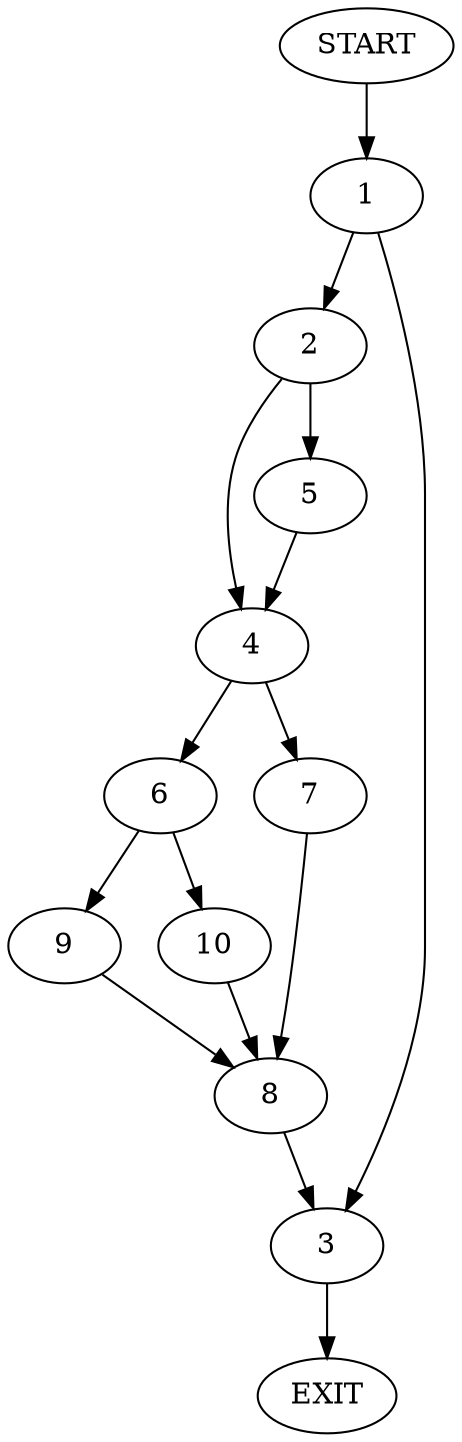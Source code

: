 digraph {
0 [label="START"]
11 [label="EXIT"]
0 -> 1
1 -> 2
1 -> 3
2 -> 4
2 -> 5
3 -> 11
4 -> 6
4 -> 7
5 -> 4
7 -> 8
6 -> 9
6 -> 10
8 -> 3
9 -> 8
10 -> 8
}
